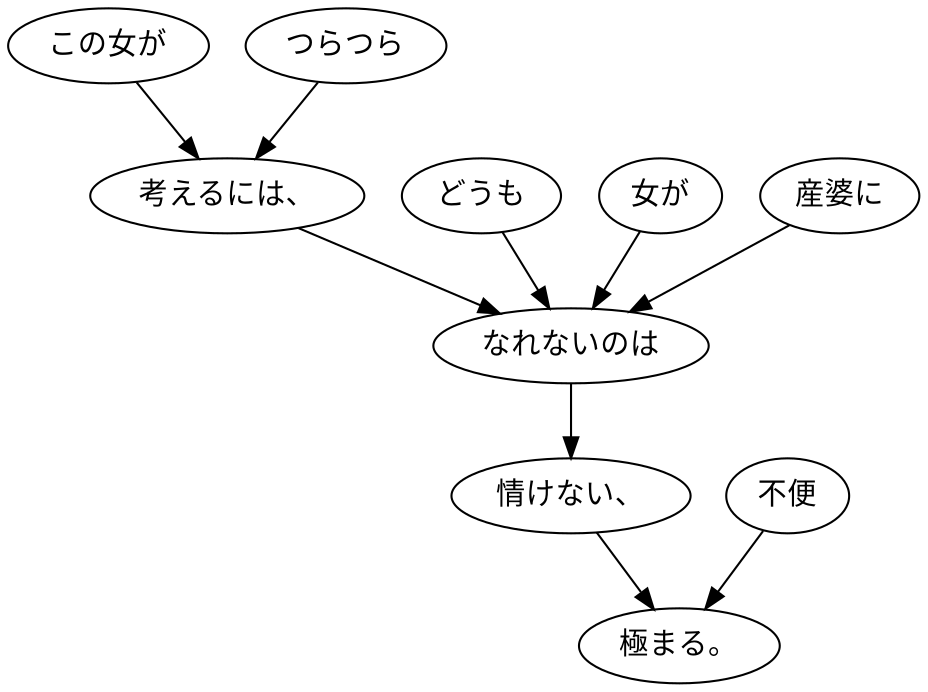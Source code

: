 digraph graph3727 {
	node0 [label="この女が"];
	node1 [label="つらつら"];
	node2 [label="考えるには、"];
	node3 [label="どうも"];
	node4 [label="女が"];
	node5 [label="産婆に"];
	node6 [label="なれないのは"];
	node7 [label="情けない、"];
	node8 [label="不便"];
	node9 [label="極まる。"];
	node0 -> node2;
	node1 -> node2;
	node2 -> node6;
	node3 -> node6;
	node4 -> node6;
	node5 -> node6;
	node6 -> node7;
	node7 -> node9;
	node8 -> node9;
}
